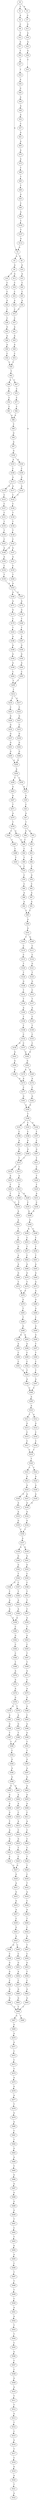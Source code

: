 strict digraph  {
	S0 -> S1 [ label = C ];
	S0 -> S2 [ label = G ];
	S0 -> S3 [ label = A ];
	S1 -> S4 [ label = A ];
	S2 -> S5 [ label = A ];
	S2 -> S6 [ label = C ];
	S3 -> S7 [ label = G ];
	S4 -> S8 [ label = C ];
	S5 -> S9 [ label = A ];
	S6 -> S10 [ label = A ];
	S7 -> S11 [ label = G ];
	S8 -> S12 [ label = T ];
	S9 -> S13 [ label = G ];
	S9 -> S14 [ label = C ];
	S10 -> S15 [ label = A ];
	S11 -> S16 [ label = A ];
	S12 -> S17 [ label = A ];
	S13 -> S18 [ label = C ];
	S14 -> S19 [ label = C ];
	S15 -> S20 [ label = C ];
	S16 -> S21 [ label = A ];
	S17 -> S22 [ label = T ];
	S18 -> S23 [ label = C ];
	S19 -> S24 [ label = C ];
	S20 -> S25 [ label = C ];
	S21 -> S26 [ label = A ];
	S22 -> S27 [ label = C ];
	S23 -> S28 [ label = A ];
	S24 -> S29 [ label = G ];
	S25 -> S30 [ label = A ];
	S26 -> S31 [ label = C ];
	S27 -> S32 [ label = T ];
	S28 -> S33 [ label = C ];
	S29 -> S34 [ label = C ];
	S30 -> S33 [ label = C ];
	S31 -> S35 [ label = A ];
	S32 -> S36 [ label = A ];
	S33 -> S37 [ label = C ];
	S34 -> S38 [ label = C ];
	S35 -> S39 [ label = G ];
	S36 -> S40 [ label = G ];
	S37 -> S41 [ label = A ];
	S38 -> S42 [ label = G ];
	S39 -> S43 [ label = C ];
	S40 -> S44 [ label = A ];
	S41 -> S45 [ label = A ];
	S42 -> S46 [ label = A ];
	S43 -> S47 [ label = A ];
	S44 -> S48 [ label = A ];
	S45 -> S49 [ label = A ];
	S46 -> S50 [ label = A ];
	S47 -> S51 [ label = T ];
	S48 -> S52 [ label = A ];
	S49 -> S53 [ label = C ];
	S50 -> S54 [ label = C ];
	S51 -> S55 [ label = G ];
	S51 -> S56 [ label = A ];
	S52 -> S57 [ label = C ];
	S53 -> S58 [ label = T ];
	S54 -> S58 [ label = T ];
	S55 -> S59 [ label = C ];
	S56 -> S60 [ label = C ];
	S57 -> S61 [ label = A ];
	S58 -> S62 [ label = T ];
	S59 -> S63 [ label = C ];
	S60 -> S64 [ label = C ];
	S61 -> S65 [ label = A ];
	S62 -> S66 [ label = A ];
	S62 -> S67 [ label = C ];
	S63 -> S68 [ label = G ];
	S64 -> S69 [ label = T ];
	S65 -> S70 [ label = A ];
	S66 -> S71 [ label = C ];
	S67 -> S72 [ label = C ];
	S68 -> S73 [ label = C ];
	S69 -> S74 [ label = C ];
	S70 -> S75 [ label = A ];
	S71 -> S76 [ label = C ];
	S72 -> S77 [ label = C ];
	S73 -> S78 [ label = G ];
	S74 -> S79 [ label = C ];
	S75 -> S80 [ label = T ];
	S76 -> S81 [ label = C ];
	S77 -> S82 [ label = C ];
	S78 -> S83 [ label = C ];
	S79 -> S84 [ label = C ];
	S80 -> S85 [ label = T ];
	S81 -> S86 [ label = A ];
	S82 -> S86 [ label = A ];
	S83 -> S87 [ label = A ];
	S84 -> S88 [ label = A ];
	S85 -> S89 [ label = T ];
	S86 -> S90 [ label = T ];
	S87 -> S91 [ label = A ];
	S88 -> S92 [ label = A ];
	S89 -> S93 [ label = A ];
	S90 -> S94 [ label = G ];
	S91 -> S95 [ label = C ];
	S92 -> S95 [ label = C ];
	S93 -> S96 [ label = C ];
	S94 -> S97 [ label = A ];
	S95 -> S98 [ label = A ];
	S96 -> S99 [ label = A ];
	S97 -> S100 [ label = G ];
	S98 -> S101 [ label = G ];
	S99 -> S102 [ label = C ];
	S100 -> S103 [ label = A ];
	S100 -> S104 [ label = G ];
	S101 -> S105 [ label = T ];
	S101 -> S106 [ label = G ];
	S102 -> S107 [ label = T ];
	S103 -> S108 [ label = C ];
	S104 -> S109 [ label = C ];
	S105 -> S110 [ label = C ];
	S106 -> S111 [ label = C ];
	S107 -> S112 [ label = A ];
	S108 -> S113 [ label = G ];
	S109 -> S114 [ label = G ];
	S110 -> S115 [ label = C ];
	S111 -> S116 [ label = C ];
	S112 -> S2 [ label = G ];
	S113 -> S117 [ label = A ];
	S113 -> S118 [ label = G ];
	S114 -> S119 [ label = A ];
	S115 -> S120 [ label = T ];
	S116 -> S121 [ label = G ];
	S117 -> S122 [ label = C ];
	S118 -> S123 [ label = C ];
	S119 -> S122 [ label = C ];
	S120 -> S124 [ label = T ];
	S121 -> S125 [ label = T ];
	S122 -> S126 [ label = C ];
	S123 -> S127 [ label = C ];
	S124 -> S128 [ label = G ];
	S125 -> S129 [ label = G ];
	S126 -> S130 [ label = T ];
	S127 -> S131 [ label = C ];
	S128 -> S132 [ label = T ];
	S129 -> S133 [ label = C ];
	S130 -> S134 [ label = T ];
	S131 -> S135 [ label = T ];
	S132 -> S136 [ label = T ];
	S133 -> S137 [ label = T ];
	S134 -> S138 [ label = T ];
	S135 -> S139 [ label = T ];
	S136 -> S140 [ label = A ];
	S137 -> S141 [ label = A ];
	S138 -> S142 [ label = C ];
	S139 -> S143 [ label = C ];
	S140 -> S144 [ label = T ];
	S141 -> S145 [ label = C ];
	S142 -> S146 [ label = A ];
	S142 -> S147 [ label = G ];
	S143 -> S146 [ label = A ];
	S144 -> S148 [ label = T ];
	S145 -> S149 [ label = T ];
	S146 -> S150 [ label = A ];
	S147 -> S151 [ label = A ];
	S148 -> S152 [ label = C ];
	S149 -> S153 [ label = C ];
	S150 -> S154 [ label = C ];
	S151 -> S155 [ label = C ];
	S152 -> S156 [ label = G ];
	S152 -> S157 [ label = C ];
	S153 -> S158 [ label = C ];
	S154 -> S159 [ label = T ];
	S155 -> S160 [ label = T ];
	S156 -> S161 [ label = G ];
	S157 -> S162 [ label = G ];
	S158 -> S162 [ label = G ];
	S159 -> S163 [ label = A ];
	S160 -> S163 [ label = A ];
	S161 -> S164 [ label = G ];
	S162 -> S165 [ label = G ];
	S163 -> S166 [ label = A ];
	S163 -> S167 [ label = G ];
	S164 -> S168 [ label = A ];
	S165 -> S169 [ label = T ];
	S165 -> S170 [ label = A ];
	S166 -> S171 [ label = A ];
	S167 -> S172 [ label = A ];
	S168 -> S173 [ label = A ];
	S169 -> S174 [ label = A ];
	S170 -> S173 [ label = A ];
	S171 -> S175 [ label = G ];
	S172 -> S176 [ label = G ];
	S173 -> S177 [ label = C ];
	S174 -> S178 [ label = C ];
	S175 -> S179 [ label = C ];
	S176 -> S180 [ label = T ];
	S177 -> S181 [ label = G ];
	S178 -> S182 [ label = G ];
	S179 -> S183 [ label = T ];
	S180 -> S184 [ label = T ];
	S181 -> S185 [ label = G ];
	S182 -> S185 [ label = G ];
	S183 -> S186 [ label = A ];
	S184 -> S187 [ label = A ];
	S185 -> S188 [ label = T ];
	S186 -> S189 [ label = A ];
	S187 -> S190 [ label = G ];
	S188 -> S191 [ label = T ];
	S188 -> S192 [ label = G ];
	S188 -> S193 [ label = C ];
	S189 -> S194 [ label = G ];
	S190 -> S195 [ label = G ];
	S191 -> S196 [ label = C ];
	S192 -> S197 [ label = T ];
	S193 -> S198 [ label = C ];
	S194 -> S199 [ label = A ];
	S195 -> S200 [ label = A ];
	S196 -> S201 [ label = A ];
	S197 -> S202 [ label = C ];
	S198 -> S203 [ label = A ];
	S199 -> S204 [ label = C ];
	S200 -> S205 [ label = C ];
	S201 -> S206 [ label = G ];
	S202 -> S207 [ label = G ];
	S203 -> S208 [ label = G ];
	S204 -> S209 [ label = T ];
	S205 -> S209 [ label = T ];
	S206 -> S210 [ label = T ];
	S207 -> S211 [ label = T ];
	S208 -> S210 [ label = T ];
	S209 -> S212 [ label = T ];
	S210 -> S213 [ label = T ];
	S210 -> S214 [ label = C ];
	S211 -> S215 [ label = C ];
	S212 -> S216 [ label = C ];
	S212 -> S217 [ label = G ];
	S213 -> S218 [ label = A ];
	S214 -> S219 [ label = A ];
	S215 -> S220 [ label = T ];
	S216 -> S221 [ label = C ];
	S217 -> S222 [ label = C ];
	S218 -> S223 [ label = T ];
	S219 -> S224 [ label = T ];
	S220 -> S225 [ label = T ];
	S221 -> S226 [ label = G ];
	S222 -> S227 [ label = G ];
	S223 -> S228 [ label = T ];
	S223 -> S229 [ label = A ];
	S224 -> S230 [ label = T ];
	S225 -> S231 [ label = A ];
	S226 -> S232 [ label = G ];
	S227 -> S233 [ label = C ];
	S228 -> S234 [ label = T ];
	S229 -> S235 [ label = C ];
	S230 -> S234 [ label = T ];
	S231 -> S236 [ label = C ];
	S232 -> S237 [ label = G ];
	S233 -> S238 [ label = G ];
	S234 -> S239 [ label = A ];
	S235 -> S240 [ label = A ];
	S236 -> S240 [ label = A ];
	S237 -> S241 [ label = G ];
	S238 -> S242 [ label = G ];
	S239 -> S243 [ label = A ];
	S240 -> S244 [ label = A ];
	S241 -> S245 [ label = G ];
	S242 -> S246 [ label = G ];
	S243 -> S247 [ label = T ];
	S244 -> S248 [ label = C ];
	S244 -> S249 [ label = A ];
	S245 -> S250 [ label = A ];
	S246 -> S250 [ label = A ];
	S247 -> S251 [ label = C ];
	S248 -> S252 [ label = C ];
	S249 -> S253 [ label = C ];
	S250 -> S254 [ label = A ];
	S251 -> S255 [ label = G ];
	S252 -> S256 [ label = T ];
	S253 -> S257 [ label = T ];
	S254 -> S258 [ label = T ];
	S254 -> S259 [ label = C ];
	S255 -> S260 [ label = A ];
	S256 -> S261 [ label = T ];
	S257 -> S262 [ label = C ];
	S258 -> S263 [ label = A ];
	S259 -> S35 [ label = A ];
	S260 -> S264 [ label = A ];
	S261 -> S265 [ label = A ];
	S262 -> S266 [ label = A ];
	S263 -> S267 [ label = G ];
	S264 -> S268 [ label = G ];
	S265 -> S269 [ label = G ];
	S266 -> S270 [ label = G ];
	S267 -> S271 [ label = T ];
	S268 -> S272 [ label = T ];
	S269 -> S273 [ label = G ];
	S270 -> S274 [ label = T ];
	S271 -> S275 [ label = A ];
	S272 -> S276 [ label = A ];
	S273 -> S277 [ label = A ];
	S274 -> S276 [ label = A ];
	S275 -> S278 [ label = T ];
	S276 -> S279 [ label = G ];
	S277 -> S280 [ label = G ];
	S278 -> S281 [ label = C ];
	S278 -> S282 [ label = A ];
	S279 -> S283 [ label = T ];
	S280 -> S284 [ label = G ];
	S281 -> S285 [ label = C ];
	S282 -> S60 [ label = C ];
	S283 -> S286 [ label = T ];
	S284 -> S287 [ label = C ];
	S285 -> S288 [ label = C ];
	S286 -> S289 [ label = G ];
	S287 -> S290 [ label = G ];
	S288 -> S291 [ label = T ];
	S289 -> S292 [ label = G ];
	S289 -> S293 [ label = A ];
	S290 -> S294 [ label = G ];
	S291 -> S74 [ label = C ];
	S292 -> S295 [ label = A ];
	S293 -> S296 [ label = A ];
	S294 -> S297 [ label = T ];
	S295 -> S298 [ label = C ];
	S296 -> S299 [ label = C ];
	S297 -> S300 [ label = T ];
	S298 -> S301 [ label = C ];
	S299 -> S302 [ label = C ];
	S300 -> S303 [ label = C ];
	S301 -> S304 [ label = T ];
	S302 -> S304 [ label = T ];
	S303 -> S305 [ label = T ];
	S304 -> S306 [ label = A ];
	S305 -> S307 [ label = A ];
	S306 -> S308 [ label = C ];
	S307 -> S308 [ label = C ];
	S308 -> S309 [ label = A ];
	S309 -> S310 [ label = A ];
	S310 -> S311 [ label = T ];
	S310 -> S312 [ label = G ];
	S311 -> S313 [ label = G ];
	S312 -> S314 [ label = G ];
	S313 -> S315 [ label = C ];
	S314 -> S316 [ label = C ];
	S315 -> S317 [ label = C ];
	S316 -> S318 [ label = C ];
	S317 -> S319 [ label = T ];
	S318 -> S319 [ label = T ];
	S319 -> S320 [ label = T ];
	S320 -> S321 [ label = C ];
	S320 -> S322 [ label = T ];
	S321 -> S323 [ label = A ];
	S322 -> S324 [ label = A ];
	S323 -> S325 [ label = A ];
	S324 -> S326 [ label = A ];
	S325 -> S327 [ label = A ];
	S325 -> S328 [ label = G ];
	S326 -> S329 [ label = A ];
	S327 -> S330 [ label = A ];
	S328 -> S331 [ label = A ];
	S329 -> S330 [ label = A ];
	S330 -> S332 [ label = A ];
	S331 -> S333 [ label = A ];
	S332 -> S334 [ label = G ];
	S333 -> S335 [ label = G ];
	S334 -> S336 [ label = T ];
	S335 -> S336 [ label = T ];
	S336 -> S337 [ label = A ];
	S337 -> S338 [ label = A ];
	S337 -> S339 [ label = G ];
	S338 -> S340 [ label = G ];
	S339 -> S341 [ label = G ];
	S340 -> S342 [ label = G ];
	S341 -> S343 [ label = G ];
	S342 -> S344 [ label = T ];
	S343 -> S345 [ label = C ];
	S344 -> S346 [ label = G ];
	S344 -> S347 [ label = C ];
	S345 -> S348 [ label = C ];
	S346 -> S349 [ label = T ];
	S347 -> S350 [ label = T ];
	S348 -> S351 [ label = T ];
	S349 -> S352 [ label = A ];
	S350 -> S353 [ label = A ];
	S351 -> S354 [ label = T ];
	S352 -> S355 [ label = A ];
	S353 -> S356 [ label = A ];
	S354 -> S357 [ label = C ];
	S355 -> S358 [ label = A ];
	S356 -> S358 [ label = A ];
	S357 -> S359 [ label = A ];
	S358 -> S360 [ label = C ];
	S359 -> S361 [ label = T ];
	S360 -> S362 [ label = G ];
	S361 -> S363 [ label = G ];
	S362 -> S364 [ label = C ];
	S363 -> S365 [ label = C ];
	S364 -> S366 [ label = C ];
	S365 -> S367 [ label = T ];
	S366 -> S368 [ label = T ];
	S367 -> S369 [ label = T ];
	S368 -> S370 [ label = A ];
	S369 -> S371 [ label = A ];
	S370 -> S372 [ label = A ];
	S371 -> S373 [ label = C ];
	S372 -> S374 [ label = A ];
	S373 -> S375 [ label = A ];
	S374 -> S376 [ label = G ];
	S375 -> S377 [ label = G ];
	S376 -> S378 [ label = A ];
	S376 -> S379 [ label = T ];
	S377 -> S380 [ label = G ];
	S378 -> S381 [ label = A ];
	S379 -> S382 [ label = A ];
	S380 -> S383 [ label = C ];
	S381 -> S384 [ label = G ];
	S382 -> S385 [ label = G ];
	S383 -> S386 [ label = A ];
	S384 -> S387 [ label = T ];
	S385 -> S388 [ label = T ];
	S386 -> S389 [ label = G ];
	S387 -> S390 [ label = T ];
	S388 -> S390 [ label = T ];
	S389 -> S391 [ label = T ];
	S390 -> S392 [ label = C ];
	S391 -> S393 [ label = T ];
	S392 -> S394 [ label = G ];
	S393 -> S395 [ label = G ];
	S394 -> S396 [ label = A ];
	S395 -> S397 [ label = A ];
	S396 -> S398 [ label = G ];
	S397 -> S399 [ label = G ];
	S398 -> S400 [ label = G ];
	S398 -> S401 [ label = G ];
	S399 -> S402 [ label = A ];
	S400 -> S403 [ label = A ];
	S401 -> S404 [ label = A ];
	S402 -> S405 [ label = A ];
	S403 -> S406 [ label = A ];
	S404 -> S407 [ label = A ];
	S405 -> S408 [ label = A ];
	S406 -> S409 [ label = G ];
	S407 -> S410 [ label = C ];
	S408 -> S411 [ label = C ];
	S409 -> S412 [ label = T ];
	S410 -> S413 [ label = A ];
	S411 -> S414 [ label = A ];
	S412 -> S415 [ label = A ];
	S413 -> S416 [ label = C ];
	S414 -> S417 [ label = C ];
	S415 -> S418 [ label = G ];
	S416 -> S419 [ label = G ];
	S417 -> S420 [ label = C ];
	S418 -> S421 [ label = T ];
	S419 -> S422 [ label = T ];
	S420 -> S423 [ label = T ];
	S421 -> S424 [ label = C ];
	S422 -> S425 [ label = C ];
	S423 -> S426 [ label = T ];
	S424 -> S427 [ label = G ];
	S425 -> S427 [ label = G ];
	S426 -> S428 [ label = T ];
	S427 -> S429 [ label = G ];
	S428 -> S430 [ label = C ];
	S429 -> S431 [ label = A ];
	S430 -> S432 [ label = T ];
	S431 -> S433 [ label = G ];
	S432 -> S434 [ label = A ];
	S433 -> S435 [ label = G ];
	S434 -> S436 [ label = C ];
	S435 -> S437 [ label = A ];
	S436 -> S438 [ label = A ];
	S437 -> S439 [ label = C ];
	S438 -> S440 [ label = T ];
	S439 -> S441 [ label = G ];
	S440 -> S442 [ label = C ];
	S441 -> S443 [ label = A ];
	S442 -> S444 [ label = A ];
	S443 -> S445 [ label = C ];
	S443 -> S446 [ label = G ];
	S444 -> S447 [ label = T ];
	S445 -> S448 [ label = C ];
	S446 -> S449 [ label = C ];
	S447 -> S450 [ label = C ];
	S448 -> S451 [ label = G ];
	S449 -> S452 [ label = G ];
	S450 -> S453 [ label = G ];
	S451 -> S454 [ label = A ];
	S452 -> S455 [ label = G ];
	S453 -> S456 [ label = T ];
	S454 -> S457 [ label = C ];
	S455 -> S458 [ label = C ];
	S456 -> S459 [ label = C ];
	S457 -> S460 [ label = G ];
	S458 -> S461 [ label = G ];
	S459 -> S462 [ label = G ];
	S460 -> S463 [ label = G ];
	S461 -> S464 [ label = G ];
	S462 -> S465 [ label = G ];
	S463 -> S466 [ label = T ];
	S464 -> S466 [ label = T ];
	S465 -> S466 [ label = T ];
	S466 -> S467 [ label = A ];
	S466 -> S468 [ label = T ];
	S467 -> S469 [ label = G ];
	S469 -> S470 [ label = A ];
	S470 -> S471 [ label = A ];
	S471 -> S472 [ label = C ];
	S472 -> S473 [ label = C ];
	S473 -> S474 [ label = T ];
	S474 -> S475 [ label = A ];
	S475 -> S476 [ label = G ];
	S476 -> S477 [ label = A ];
	S477 -> S478 [ label = T ];
	S478 -> S479 [ label = G ];
	S479 -> S480 [ label = A ];
	S480 -> S481 [ label = C ];
	S481 -> S482 [ label = T ];
	S482 -> S483 [ label = G ];
	S483 -> S484 [ label = A ];
	S484 -> S485 [ label = T ];
	S485 -> S486 [ label = G ];
	S486 -> S487 [ label = A ];
	S487 -> S488 [ label = G ];
	S488 -> S489 [ label = G ];
	S489 -> S490 [ label = G ];
	S490 -> S491 [ label = T ];
	S491 -> S492 [ label = C ];
	S492 -> S493 [ label = T ];
	S493 -> S494 [ label = G ];
	S494 -> S495 [ label = A ];
	S495 -> S496 [ label = C ];
	S496 -> S497 [ label = T ];
	S497 -> S498 [ label = T ];
	S498 -> S499 [ label = T ];
	S499 -> S500 [ label = C ];
	S500 -> S501 [ label = A ];
	S501 -> S502 [ label = A ];
	S502 -> S503 [ label = T ];
	S503 -> S504 [ label = T ];
	S504 -> S505 [ label = C ];
	S505 -> S506 [ label = G ];
	S506 -> S507 [ label = C ];
	S507 -> S508 [ label = C ];
	S508 -> S509 [ label = G ];
	S509 -> S510 [ label = A ];
	S510 -> S511 [ label = T ];
	S511 -> S512 [ label = T ];
	S512 -> S513 [ label = G ];
	S513 -> S514 [ label = T ];
	S514 -> S515 [ label = C ];
	S515 -> S516 [ label = G ];
	S516 -> S517 [ label = T ];
	S517 -> S518 [ label = C ];
	S518 -> S519 [ label = G ];
	S519 -> S520 [ label = A ];
	S520 -> S521 [ label = T ];
	S521 -> S522 [ label = A ];
}
